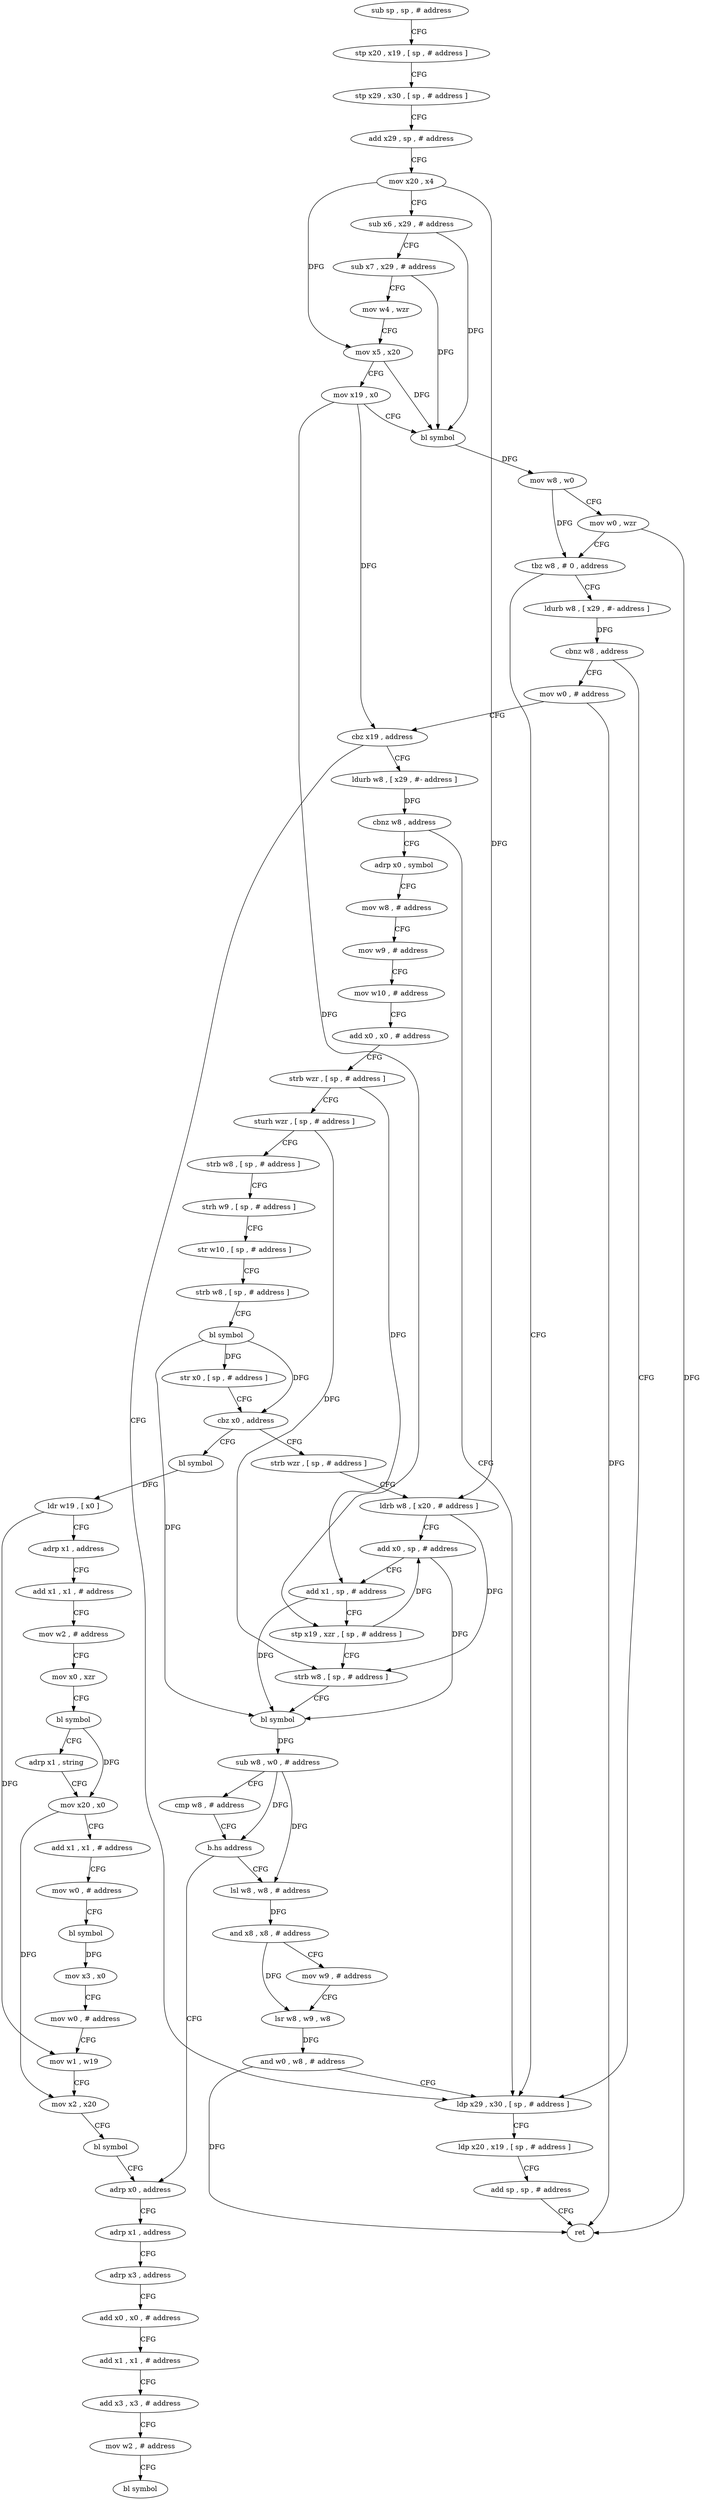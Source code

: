 digraph "func" {
"4206732" [label = "sub sp , sp , # address" ]
"4206736" [label = "stp x20 , x19 , [ sp , # address ]" ]
"4206740" [label = "stp x29 , x30 , [ sp , # address ]" ]
"4206744" [label = "add x29 , sp , # address" ]
"4206748" [label = "mov x20 , x4" ]
"4206752" [label = "sub x6 , x29 , # address" ]
"4206756" [label = "sub x7 , x29 , # address" ]
"4206760" [label = "mov w4 , wzr" ]
"4206764" [label = "mov x5 , x20" ]
"4206768" [label = "mov x19 , x0" ]
"4206772" [label = "bl symbol" ]
"4206776" [label = "mov w8 , w0" ]
"4206780" [label = "mov w0 , wzr" ]
"4206784" [label = "tbz w8 , # 0 , address" ]
"4206928" [label = "ldp x29 , x30 , [ sp , # address ]" ]
"4206788" [label = "ldurb w8 , [ x29 , #- address ]" ]
"4206932" [label = "ldp x20 , x19 , [ sp , # address ]" ]
"4206936" [label = "add sp , sp , # address" ]
"4206940" [label = "ret" ]
"4206792" [label = "cbnz w8 , address" ]
"4206796" [label = "mov w0 , # address" ]
"4206800" [label = "cbz x19 , address" ]
"4206804" [label = "ldurb w8 , [ x29 , #- address ]" ]
"4206808" [label = "cbnz w8 , address" ]
"4206812" [label = "adrp x0 , symbol" ]
"4206816" [label = "mov w8 , # address" ]
"4206820" [label = "mov w9 , # address" ]
"4206824" [label = "mov w10 , # address" ]
"4206828" [label = "add x0 , x0 , # address" ]
"4206832" [label = "strb wzr , [ sp , # address ]" ]
"4206836" [label = "sturh wzr , [ sp , # address ]" ]
"4206840" [label = "strb w8 , [ sp , # address ]" ]
"4206844" [label = "strh w9 , [ sp , # address ]" ]
"4206848" [label = "str w10 , [ sp , # address ]" ]
"4206852" [label = "strb w8 , [ sp , # address ]" ]
"4206856" [label = "bl symbol" ]
"4206860" [label = "str x0 , [ sp , # address ]" ]
"4206864" [label = "cbz x0 , address" ]
"4206944" [label = "bl symbol" ]
"4206868" [label = "strb wzr , [ sp , # address ]" ]
"4206948" [label = "ldr w19 , [ x0 ]" ]
"4206952" [label = "adrp x1 , address" ]
"4206956" [label = "add x1 , x1 , # address" ]
"4206960" [label = "mov w2 , # address" ]
"4206964" [label = "mov x0 , xzr" ]
"4206968" [label = "bl symbol" ]
"4206972" [label = "adrp x1 , string" ]
"4206976" [label = "mov x20 , x0" ]
"4206980" [label = "add x1 , x1 , # address" ]
"4206984" [label = "mov w0 , # address" ]
"4206988" [label = "bl symbol" ]
"4206992" [label = "mov x3 , x0" ]
"4206996" [label = "mov w0 , # address" ]
"4207000" [label = "mov w1 , w19" ]
"4207004" [label = "mov x2 , x20" ]
"4207008" [label = "bl symbol" ]
"4207012" [label = "adrp x0 , address" ]
"4206872" [label = "ldrb w8 , [ x20 , # address ]" ]
"4206876" [label = "add x0 , sp , # address" ]
"4206880" [label = "add x1 , sp , # address" ]
"4206884" [label = "stp x19 , xzr , [ sp , # address ]" ]
"4206888" [label = "strb w8 , [ sp , # address ]" ]
"4206892" [label = "bl symbol" ]
"4206896" [label = "sub w8 , w0 , # address" ]
"4206900" [label = "cmp w8 , # address" ]
"4206904" [label = "b.hs address" ]
"4206908" [label = "lsl w8 , w8 , # address" ]
"4207016" [label = "adrp x1 , address" ]
"4207020" [label = "adrp x3 , address" ]
"4207024" [label = "add x0 , x0 , # address" ]
"4207028" [label = "add x1 , x1 , # address" ]
"4207032" [label = "add x3 , x3 , # address" ]
"4207036" [label = "mov w2 , # address" ]
"4207040" [label = "bl symbol" ]
"4206912" [label = "and x8 , x8 , # address" ]
"4206916" [label = "mov w9 , # address" ]
"4206920" [label = "lsr w8 , w9 , w8" ]
"4206924" [label = "and w0 , w8 , # address" ]
"4206732" -> "4206736" [ label = "CFG" ]
"4206736" -> "4206740" [ label = "CFG" ]
"4206740" -> "4206744" [ label = "CFG" ]
"4206744" -> "4206748" [ label = "CFG" ]
"4206748" -> "4206752" [ label = "CFG" ]
"4206748" -> "4206764" [ label = "DFG" ]
"4206748" -> "4206872" [ label = "DFG" ]
"4206752" -> "4206756" [ label = "CFG" ]
"4206752" -> "4206772" [ label = "DFG" ]
"4206756" -> "4206760" [ label = "CFG" ]
"4206756" -> "4206772" [ label = "DFG" ]
"4206760" -> "4206764" [ label = "CFG" ]
"4206764" -> "4206768" [ label = "CFG" ]
"4206764" -> "4206772" [ label = "DFG" ]
"4206768" -> "4206772" [ label = "CFG" ]
"4206768" -> "4206800" [ label = "DFG" ]
"4206768" -> "4206884" [ label = "DFG" ]
"4206772" -> "4206776" [ label = "DFG" ]
"4206776" -> "4206780" [ label = "CFG" ]
"4206776" -> "4206784" [ label = "DFG" ]
"4206780" -> "4206784" [ label = "CFG" ]
"4206780" -> "4206940" [ label = "DFG" ]
"4206784" -> "4206928" [ label = "CFG" ]
"4206784" -> "4206788" [ label = "CFG" ]
"4206928" -> "4206932" [ label = "CFG" ]
"4206788" -> "4206792" [ label = "DFG" ]
"4206932" -> "4206936" [ label = "CFG" ]
"4206936" -> "4206940" [ label = "CFG" ]
"4206792" -> "4206928" [ label = "CFG" ]
"4206792" -> "4206796" [ label = "CFG" ]
"4206796" -> "4206800" [ label = "CFG" ]
"4206796" -> "4206940" [ label = "DFG" ]
"4206800" -> "4206928" [ label = "CFG" ]
"4206800" -> "4206804" [ label = "CFG" ]
"4206804" -> "4206808" [ label = "DFG" ]
"4206808" -> "4206928" [ label = "CFG" ]
"4206808" -> "4206812" [ label = "CFG" ]
"4206812" -> "4206816" [ label = "CFG" ]
"4206816" -> "4206820" [ label = "CFG" ]
"4206820" -> "4206824" [ label = "CFG" ]
"4206824" -> "4206828" [ label = "CFG" ]
"4206828" -> "4206832" [ label = "CFG" ]
"4206832" -> "4206836" [ label = "CFG" ]
"4206832" -> "4206880" [ label = "DFG" ]
"4206836" -> "4206840" [ label = "CFG" ]
"4206836" -> "4206888" [ label = "DFG" ]
"4206840" -> "4206844" [ label = "CFG" ]
"4206844" -> "4206848" [ label = "CFG" ]
"4206848" -> "4206852" [ label = "CFG" ]
"4206852" -> "4206856" [ label = "CFG" ]
"4206856" -> "4206860" [ label = "DFG" ]
"4206856" -> "4206864" [ label = "DFG" ]
"4206856" -> "4206892" [ label = "DFG" ]
"4206860" -> "4206864" [ label = "CFG" ]
"4206864" -> "4206944" [ label = "CFG" ]
"4206864" -> "4206868" [ label = "CFG" ]
"4206944" -> "4206948" [ label = "DFG" ]
"4206868" -> "4206872" [ label = "CFG" ]
"4206948" -> "4206952" [ label = "CFG" ]
"4206948" -> "4207000" [ label = "DFG" ]
"4206952" -> "4206956" [ label = "CFG" ]
"4206956" -> "4206960" [ label = "CFG" ]
"4206960" -> "4206964" [ label = "CFG" ]
"4206964" -> "4206968" [ label = "CFG" ]
"4206968" -> "4206972" [ label = "CFG" ]
"4206968" -> "4206976" [ label = "DFG" ]
"4206972" -> "4206976" [ label = "CFG" ]
"4206976" -> "4206980" [ label = "CFG" ]
"4206976" -> "4207004" [ label = "DFG" ]
"4206980" -> "4206984" [ label = "CFG" ]
"4206984" -> "4206988" [ label = "CFG" ]
"4206988" -> "4206992" [ label = "DFG" ]
"4206992" -> "4206996" [ label = "CFG" ]
"4206996" -> "4207000" [ label = "CFG" ]
"4207000" -> "4207004" [ label = "CFG" ]
"4207004" -> "4207008" [ label = "CFG" ]
"4207008" -> "4207012" [ label = "CFG" ]
"4207012" -> "4207016" [ label = "CFG" ]
"4206872" -> "4206876" [ label = "CFG" ]
"4206872" -> "4206888" [ label = "DFG" ]
"4206876" -> "4206880" [ label = "CFG" ]
"4206876" -> "4206892" [ label = "DFG" ]
"4206880" -> "4206884" [ label = "CFG" ]
"4206880" -> "4206892" [ label = "DFG" ]
"4206884" -> "4206888" [ label = "CFG" ]
"4206884" -> "4206876" [ label = "DFG" ]
"4206888" -> "4206892" [ label = "CFG" ]
"4206892" -> "4206896" [ label = "DFG" ]
"4206896" -> "4206900" [ label = "CFG" ]
"4206896" -> "4206904" [ label = "DFG" ]
"4206896" -> "4206908" [ label = "DFG" ]
"4206900" -> "4206904" [ label = "CFG" ]
"4206904" -> "4207012" [ label = "CFG" ]
"4206904" -> "4206908" [ label = "CFG" ]
"4206908" -> "4206912" [ label = "DFG" ]
"4207016" -> "4207020" [ label = "CFG" ]
"4207020" -> "4207024" [ label = "CFG" ]
"4207024" -> "4207028" [ label = "CFG" ]
"4207028" -> "4207032" [ label = "CFG" ]
"4207032" -> "4207036" [ label = "CFG" ]
"4207036" -> "4207040" [ label = "CFG" ]
"4206912" -> "4206916" [ label = "CFG" ]
"4206912" -> "4206920" [ label = "DFG" ]
"4206916" -> "4206920" [ label = "CFG" ]
"4206920" -> "4206924" [ label = "DFG" ]
"4206924" -> "4206928" [ label = "CFG" ]
"4206924" -> "4206940" [ label = "DFG" ]
}
